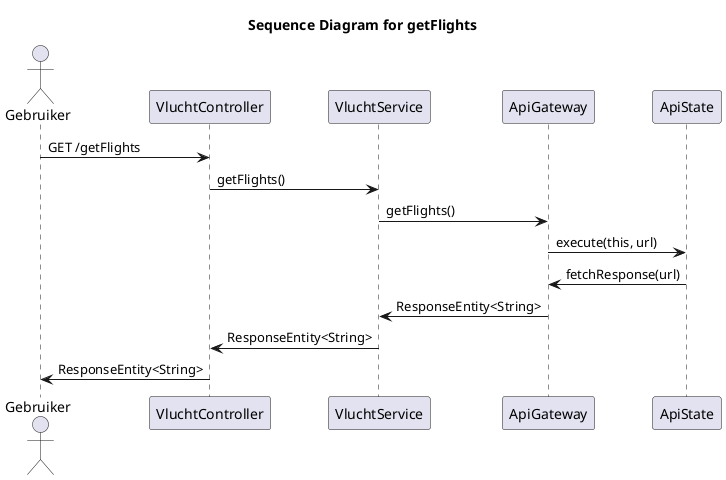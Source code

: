 @startuml

title Sequence Diagram for getFlights

actor Gebruiker
participant "VluchtController" as VC
participant "VluchtService" as VS
participant "ApiGateway" as AG
participant "ApiState" as State

Gebruiker -> VC: GET /getFlights
VC -> VS: getFlights()
VS -> AG: getFlights()
AG -> State: execute(this, url)
State -> AG: fetchResponse(url)
AG -> VS: ResponseEntity<String>
VS -> VC: ResponseEntity<String>
VC -> Gebruiker: ResponseEntity<String>

@enduml